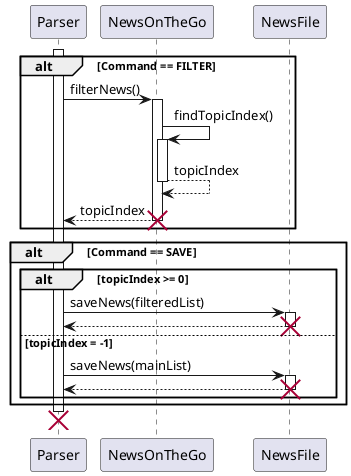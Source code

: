 
@startuml
'https://plantuml.com/sequence-diagram

activate Parser
alt Command == FILTER
Parser->NewsOnTheGo: filterNews()
activate NewsOnTheGo
NewsOnTheGo->NewsOnTheGo: findTopicIndex()
activate NewsOnTheGo
NewsOnTheGo-->NewsOnTheGo: topicIndex
deactivate NewsOnTheGo
NewsOnTheGo-->Parser: topicIndex
deactivate NewsOnTheGo
destroy NewsOnTheGo
end

alt Command == SAVE
alt topicIndex >= 0
Parser->NewsFile: saveNews(filteredList)
activate NewsFile
NewsFile-->Parser
deactivate NewsFile
destroy NewsFile
else topicIndex = -1
Parser->NewsFile: saveNews(mainList)
activate NewsFile
NewsFile-->Parser
deactivate NewsFile
destroy NewsFile
end
end
destroy Parser
@enduml